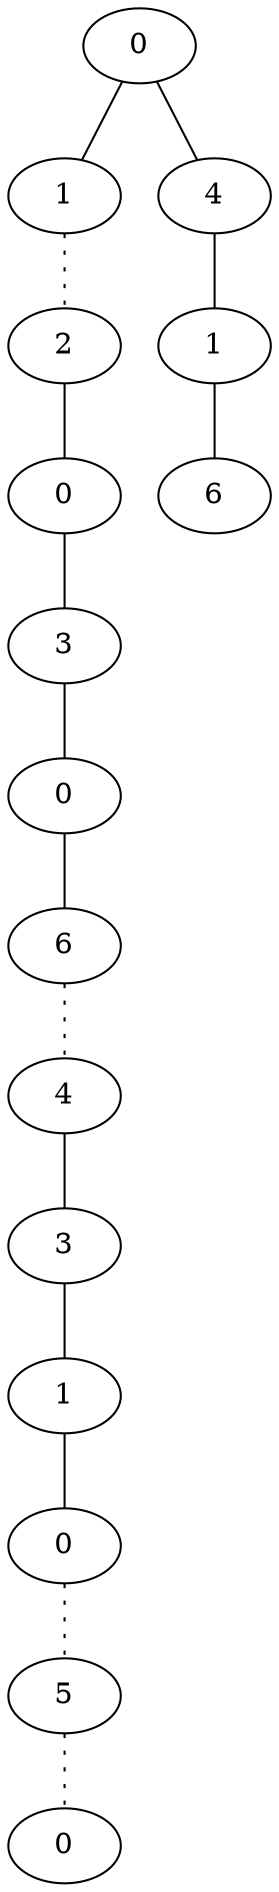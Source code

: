 graph {
a0[label=0];
a1[label=1];
a2[label=2];
a3[label=0];
a4[label=3];
a5[label=0];
a6[label=6];
a7[label=4];
a8[label=3];
a9[label=1];
a10[label=0];
a11[label=5];
a12[label=0];
a13[label=4];
a14[label=1];
a15[label=6];
a0 -- a1;
a0 -- a13;
a1 -- a2 [style=dotted];
a2 -- a3;
a3 -- a4;
a4 -- a5;
a5 -- a6;
a6 -- a7 [style=dotted];
a7 -- a8;
a8 -- a9;
a9 -- a10;
a10 -- a11 [style=dotted];
a11 -- a12 [style=dotted];
a13 -- a14;
a14 -- a15;
}
